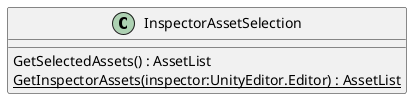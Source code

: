 @startuml
class InspectorAssetSelection {
    GetSelectedAssets() : AssetList
    {static} GetInspectorAssets(inspector:UnityEditor.Editor) : AssetList
}
@enduml
